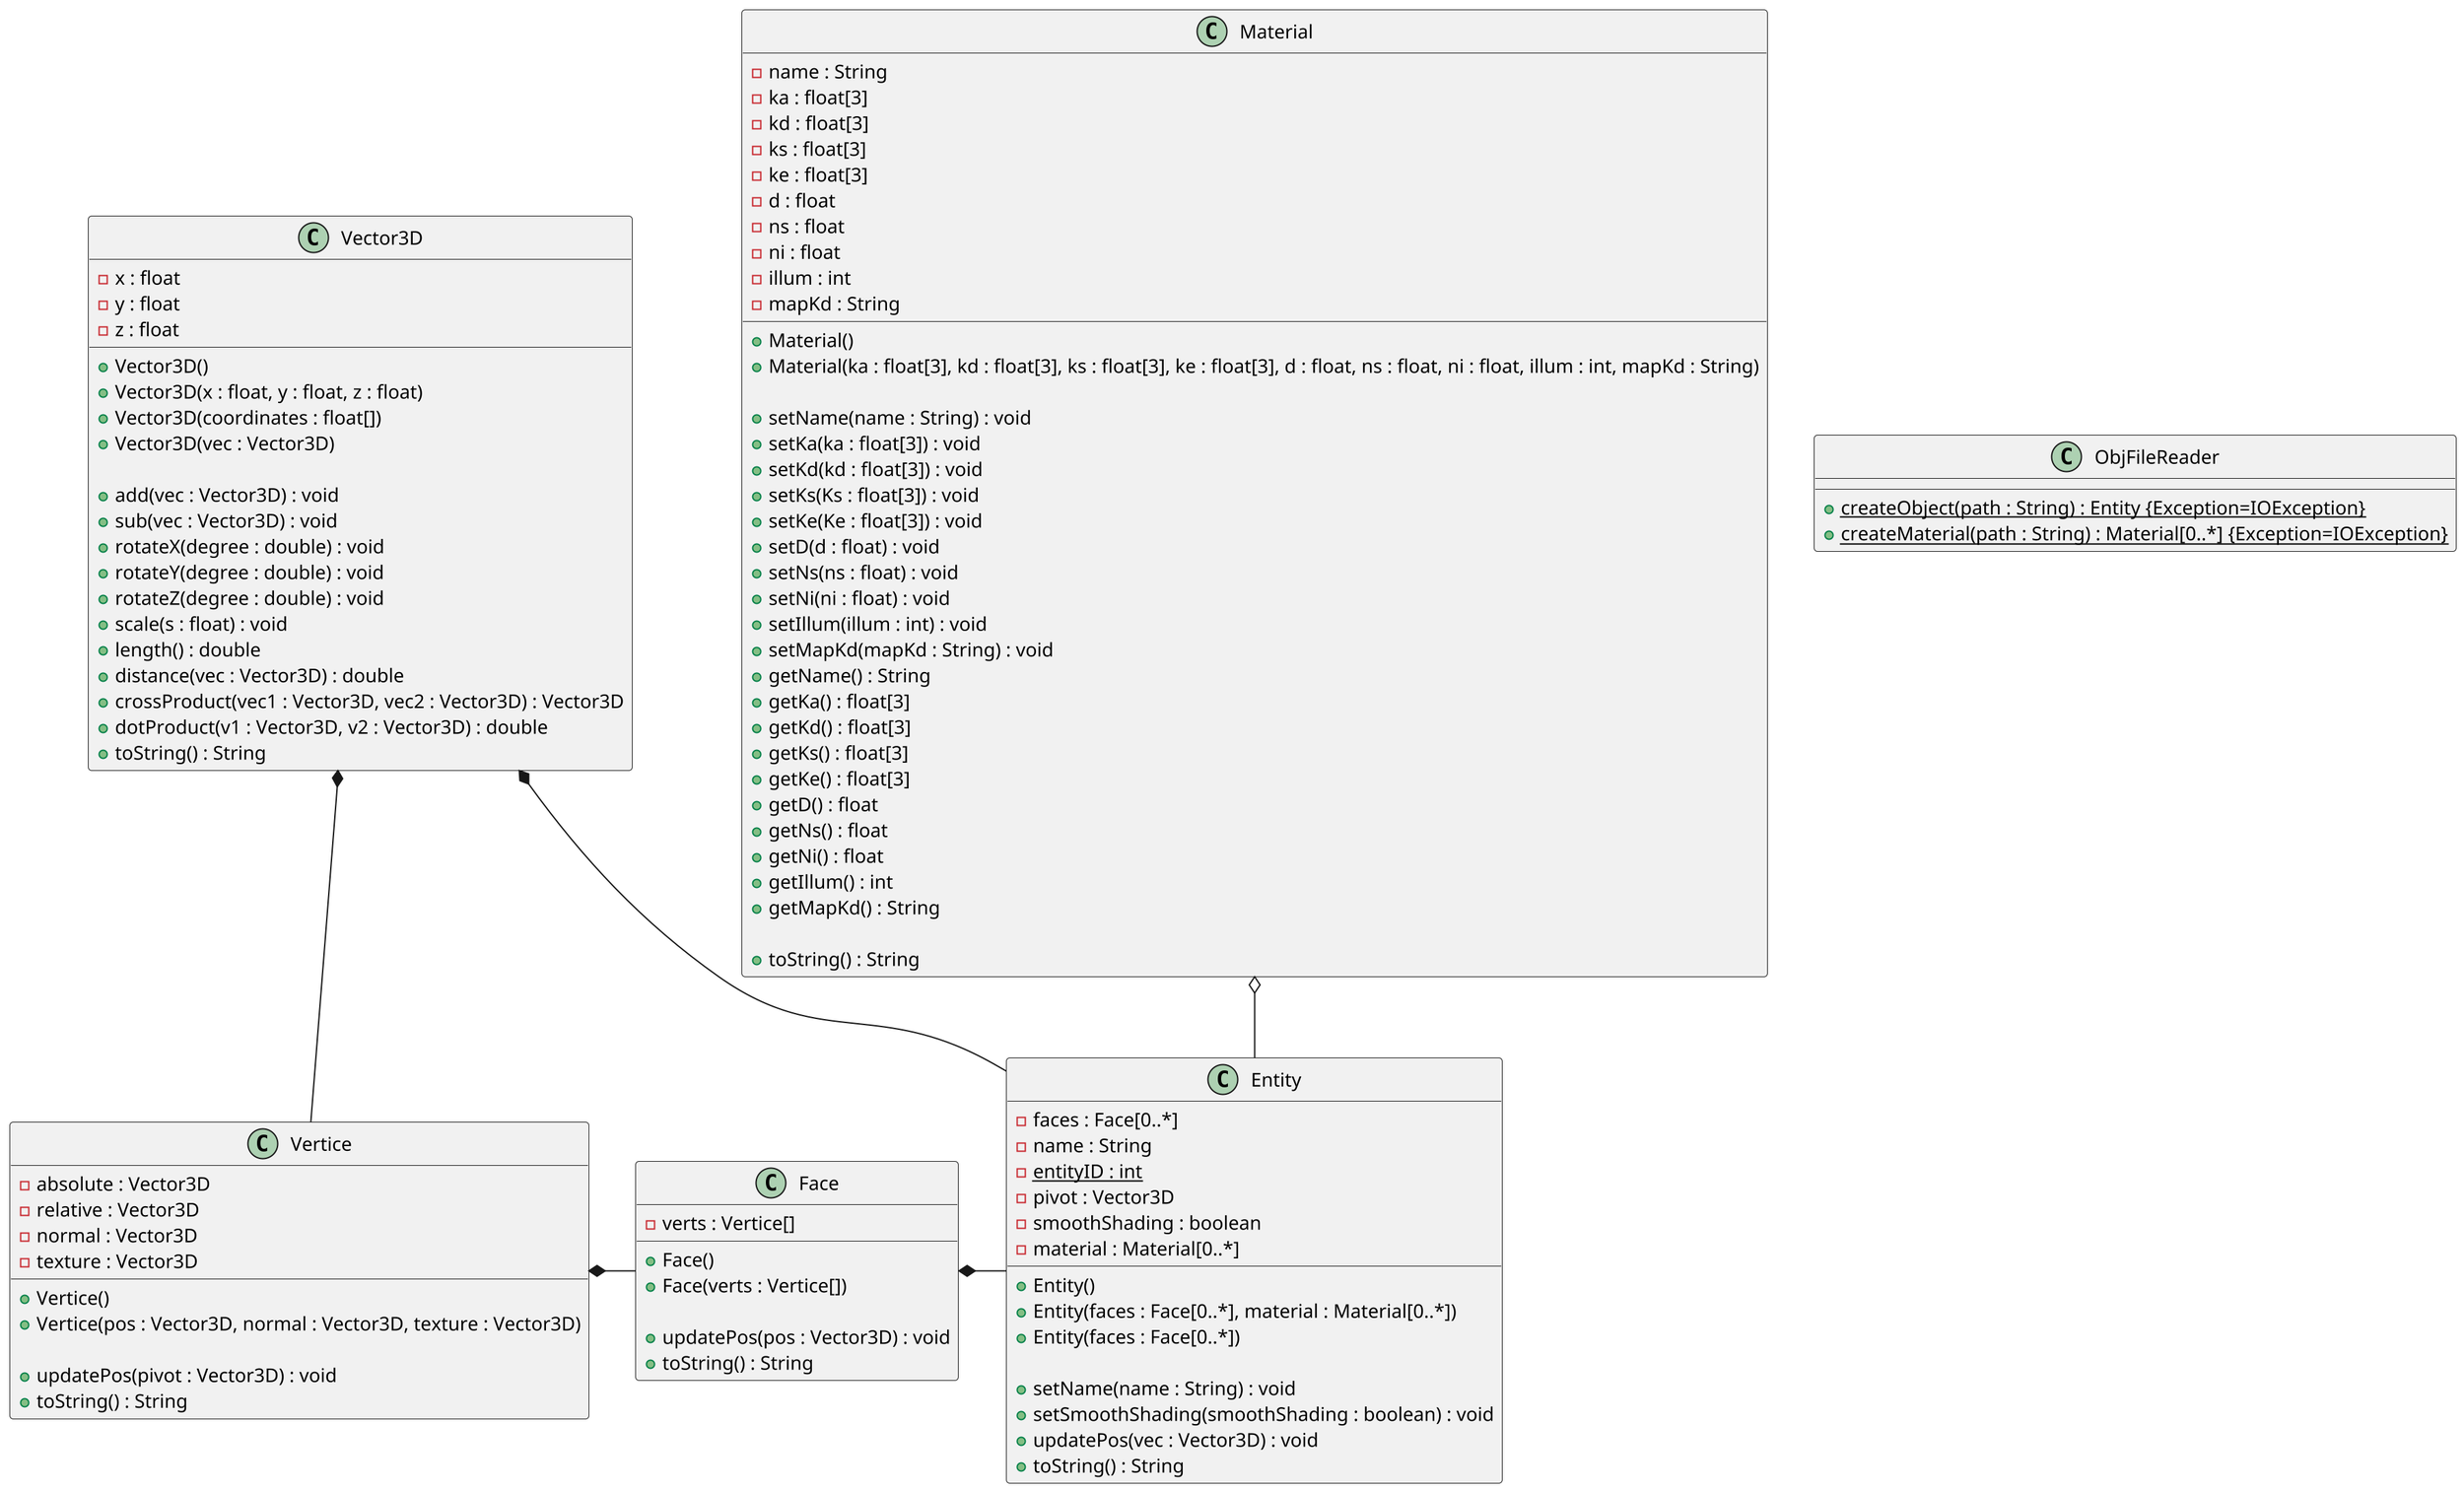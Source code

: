 @startuml
scale 2

class Vector3D{
    - x : float
    - y : float
    - z : float

    + Vector3D()
    + Vector3D(x : float, y : float, z : float)
    + Vector3D(coordinates : float[])
    + Vector3D(vec : Vector3D)

    + add(vec : Vector3D) : void
    + sub(vec : Vector3D) : void
    + rotateX(degree : double) : void
    + rotateY(degree : double) : void
    + rotateZ(degree : double) : void
    + scale(s : float) : void
    + length() : double
    + distance(vec : Vector3D) : double
    + crossProduct(vec1 : Vector3D, vec2 : Vector3D) : Vector3D
    + dotProduct(v1 : Vector3D, v2 : Vector3D) : double
    + toString() : String
}

class Vertice{
    - absolute : Vector3D
    - relative : Vector3D
    - normal : Vector3D
    - texture : Vector3D

    + Vertice()
    + Vertice(pos : Vector3D, normal : Vector3D, texture : Vector3D)
    
    + updatePos(pivot : Vector3D) : void
    + toString() : String
}

class Face{
    - verts : Vertice[]

    + Face()
    + Face(verts : Vertice[])

    + updatePos(pos : Vector3D) : void
    + toString() : String
}

class Entity{
    - faces : Face[0..*]
    - name : String
    - {static} entityID : int
    - pivot : Vector3D
    - smoothShading : boolean
    - material : Material[0..*]

    + Entity()
    + Entity(faces : Face[0..*], material : Material[0..*])
    + Entity(faces : Face[0..*])

    + setName(name : String) : void
    + setSmoothShading(smoothShading : boolean) : void
    + updatePos(vec : Vector3D) : void 
    + toString() : String
}

class Material{
    - name : String
    - ka : float[3]
    - kd : float[3]
    - ks : float[3]
    - ke : float[3]
    - d : float
    - ns : float
    - ni : float
    - illum : int
    - mapKd : String

    + Material()
    + Material(ka : float[3], kd : float[3], ks : float[3], ke : float[3], d : float, ns : float, ni : float, illum : int, mapKd : String)

    + setName(name : String) : void
    + setKa(ka : float[3]) : void
    + setKd(kd : float[3]) : void
    + setKs(Ks : float[3]) : void
    + setKe(Ke : float[3]) : void
    + setD(d : float) : void
    + setNs(ns : float) : void
    + setNi(ni : float) : void
    + setIllum(illum : int) : void
    + setMapKd(mapKd : String) : void

    
    + getName() : String
    + getKa() : float[3]
    + getKd() : float[3]
    + getKs() : float[3]
    + getKe() : float[3]
    + getD() : float
    + getNs() : float
    + getNi() : float
    + getIllum() : int
    + getMapKd() : String

    + toString() : String
}

class ObjFileReader{
    + {static} createObject(path : String) : Entity {Exception=IOException}
    + {static} createMaterial(path : String) : Material[0..*] {Exception=IOException}
}

Vector3D *-- Vertice
Vertice *-right- Face
Face *-right- Entity
Vector3D *-- Entity
Material o-- Entity
@enduml